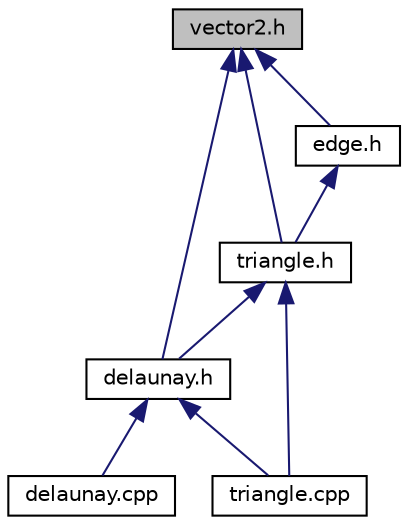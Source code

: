 digraph "vector2.h"
{
  edge [fontname="Helvetica",fontsize="10",labelfontname="Helvetica",labelfontsize="10"];
  node [fontname="Helvetica",fontsize="10",shape=record];
  Node1 [label="vector2.h",height=0.2,width=0.4,color="black", fillcolor="grey75", style="filled", fontcolor="black"];
  Node1 -> Node2 [dir="back",color="midnightblue",fontsize="10",style="solid"];
  Node2 [label="delaunay.h",height=0.2,width=0.4,color="black", fillcolor="white", style="filled",URL="$delaunay_8h.html"];
  Node2 -> Node3 [dir="back",color="midnightblue",fontsize="10",style="solid"];
  Node3 [label="delaunay.cpp",height=0.2,width=0.4,color="black", fillcolor="white", style="filled",URL="$delaunay_8cpp.html"];
  Node2 -> Node4 [dir="back",color="midnightblue",fontsize="10",style="solid"];
  Node4 [label="triangle.cpp",height=0.2,width=0.4,color="black", fillcolor="white", style="filled",URL="$triangle_8cpp.html"];
  Node1 -> Node5 [dir="back",color="midnightblue",fontsize="10",style="solid"];
  Node5 [label="triangle.h",height=0.2,width=0.4,color="black", fillcolor="white", style="filled",URL="$triangle_8h.html"];
  Node5 -> Node2 [dir="back",color="midnightblue",fontsize="10",style="solid"];
  Node5 -> Node4 [dir="back",color="midnightblue",fontsize="10",style="solid"];
  Node1 -> Node6 [dir="back",color="midnightblue",fontsize="10",style="solid"];
  Node6 [label="edge.h",height=0.2,width=0.4,color="black", fillcolor="white", style="filled",URL="$edge_8h.html"];
  Node6 -> Node5 [dir="back",color="midnightblue",fontsize="10",style="solid"];
}
